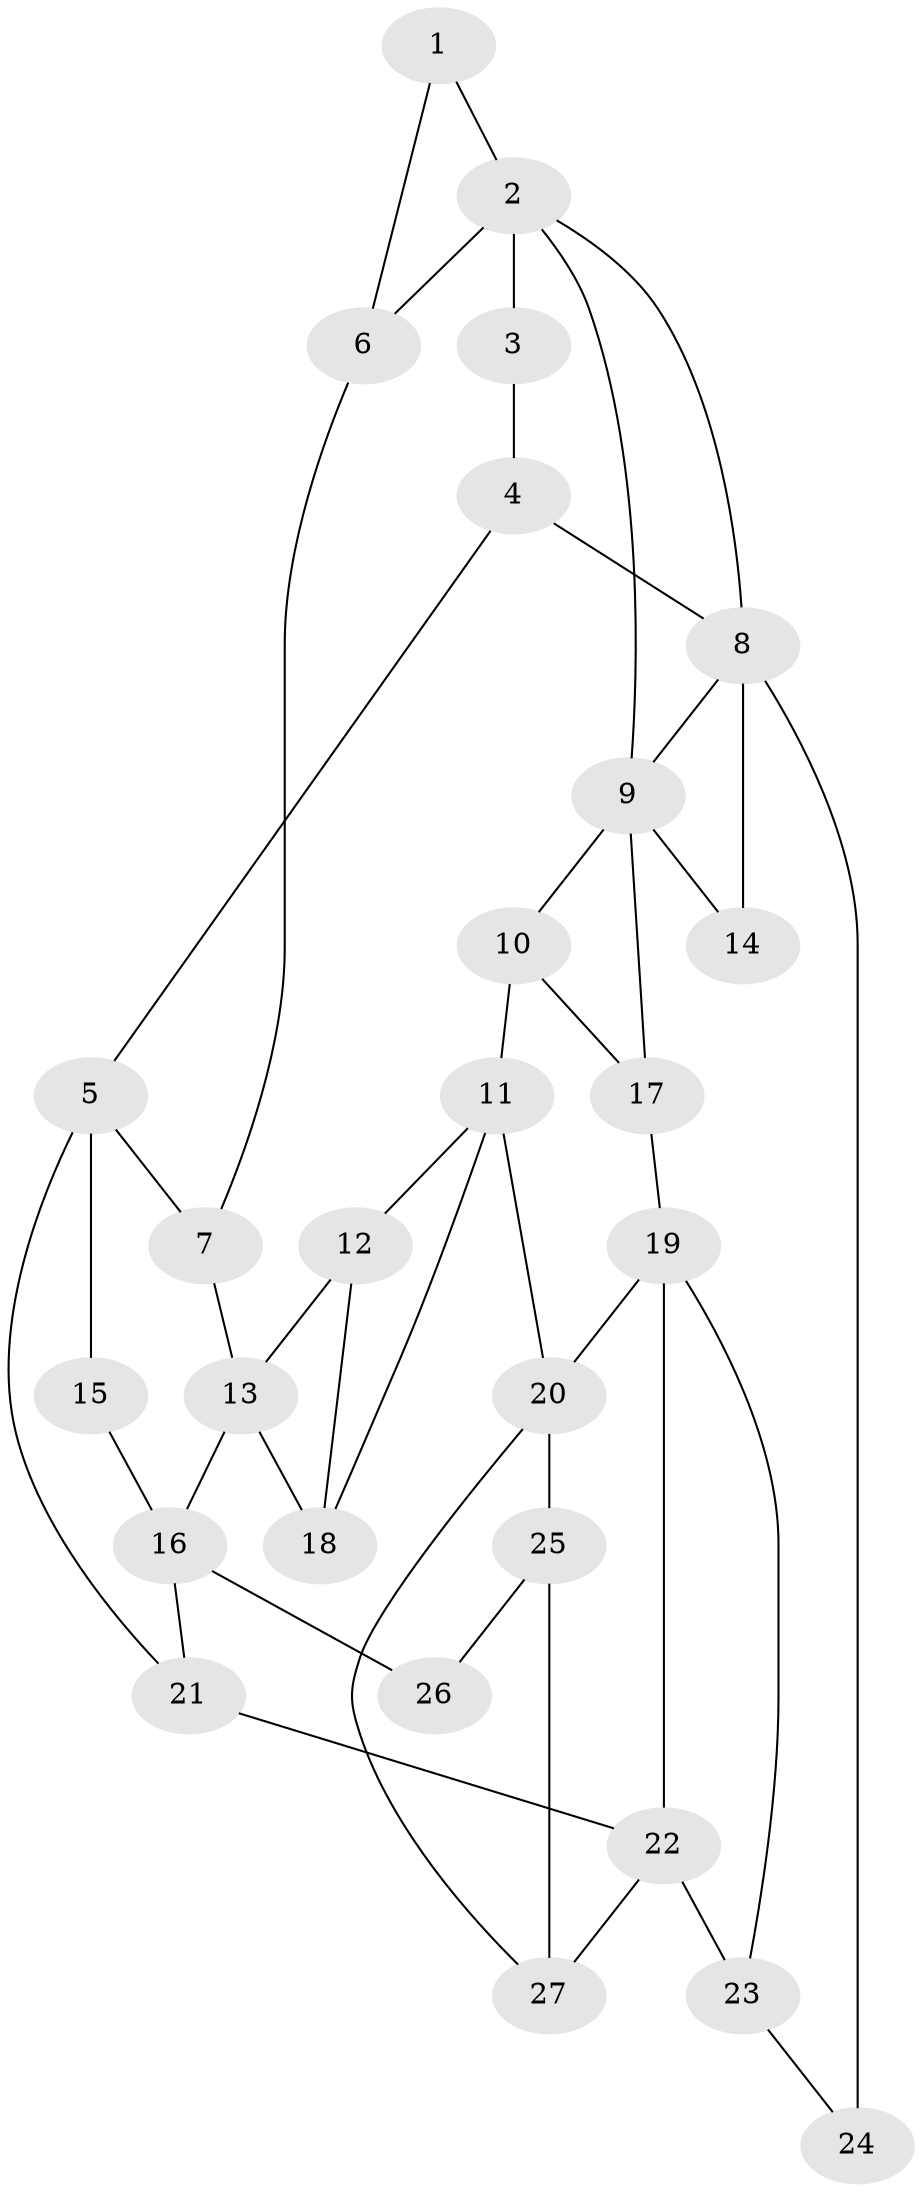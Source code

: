 // original degree distribution, {3: 0.037037037037037035, 4: 0.25925925925925924, 5: 0.48148148148148145, 6: 0.2222222222222222}
// Generated by graph-tools (version 1.1) at 2025/38/03/09/25 02:38:20]
// undirected, 27 vertices, 44 edges
graph export_dot {
graph [start="1"]
  node [color=gray90,style=filled];
  1;
  2;
  3;
  4;
  5;
  6;
  7;
  8;
  9;
  10;
  11;
  12;
  13;
  14;
  15;
  16;
  17;
  18;
  19;
  20;
  21;
  22;
  23;
  24;
  25;
  26;
  27;
  1 -- 2 [weight=1.0];
  1 -- 6 [weight=1.0];
  2 -- 3 [weight=2.0];
  2 -- 6 [weight=1.0];
  2 -- 8 [weight=1.0];
  2 -- 9 [weight=1.0];
  3 -- 4 [weight=1.0];
  4 -- 5 [weight=1.0];
  4 -- 8 [weight=1.0];
  5 -- 7 [weight=1.0];
  5 -- 15 [weight=2.0];
  5 -- 21 [weight=1.0];
  6 -- 7 [weight=1.0];
  7 -- 13 [weight=1.0];
  8 -- 9 [weight=1.0];
  8 -- 14 [weight=1.0];
  8 -- 24 [weight=2.0];
  9 -- 10 [weight=1.0];
  9 -- 14 [weight=2.0];
  9 -- 17 [weight=1.0];
  10 -- 11 [weight=1.0];
  10 -- 17 [weight=1.0];
  11 -- 12 [weight=1.0];
  11 -- 18 [weight=1.0];
  11 -- 20 [weight=2.0];
  12 -- 13 [weight=1.0];
  12 -- 18 [weight=1.0];
  13 -- 16 [weight=2.0];
  13 -- 18 [weight=1.0];
  15 -- 16 [weight=2.0];
  16 -- 21 [weight=1.0];
  16 -- 26 [weight=2.0];
  17 -- 19 [weight=1.0];
  19 -- 20 [weight=2.0];
  19 -- 22 [weight=2.0];
  19 -- 23 [weight=1.0];
  20 -- 25 [weight=1.0];
  20 -- 27 [weight=1.0];
  21 -- 22 [weight=2.0];
  22 -- 23 [weight=1.0];
  22 -- 27 [weight=1.0];
  23 -- 24 [weight=1.0];
  25 -- 26 [weight=1.0];
  25 -- 27 [weight=1.0];
}
